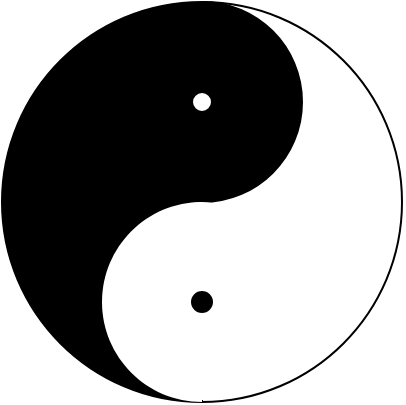 <mxfile version="13.5.3" type="github" pages="9">
  <diagram id="omDwVuX39mqIUkGYAso9" name="太极图">
    <mxGraphModel dx="1422" dy="761" grid="1" gridSize="10" guides="1" tooltips="1" connect="1" arrows="1" fold="1" page="1" pageScale="1" pageWidth="1920" pageHeight="1200" math="0" shadow="0">
      <root>
        <mxCell id="0" />
        <mxCell id="1" parent="0" />
        <mxCell id="Zuqsj9HiBK9jqrRnvtF8-1" value="" style="group" parent="1" vertex="1" connectable="0">
          <mxGeometry x="80" y="40" width="200" height="200" as="geometry" />
        </mxCell>
        <mxCell id="Zuqsj9HiBK9jqrRnvtF8-2" value="" style="verticalLabelPosition=bottom;verticalAlign=top;html=1;shape=mxgraph.basic.half_circle;fillColor=#FFFFFF;direction=north;strokeColor=#000000;" parent="Zuqsj9HiBK9jqrRnvtF8-1" vertex="1">
          <mxGeometry x="100" width="100" height="200" as="geometry" />
        </mxCell>
        <mxCell id="Zuqsj9HiBK9jqrRnvtF8-3" value="" style="verticalLabelPosition=bottom;verticalAlign=top;html=1;shape=mxgraph.basic.half_circle;fillColor=#000000;direction=south;" parent="Zuqsj9HiBK9jqrRnvtF8-1" vertex="1">
          <mxGeometry width="100" height="200" as="geometry" />
        </mxCell>
        <mxCell id="Zuqsj9HiBK9jqrRnvtF8-4" value="" style="endArrow=none;dashed=1;html=1;" parent="Zuqsj9HiBK9jqrRnvtF8-1" edge="1">
          <mxGeometry width="50" height="50" relative="1" as="geometry">
            <mxPoint x="49.75" y="140" as="sourcePoint" />
            <mxPoint x="49.75" y="140" as="targetPoint" />
          </mxGeometry>
        </mxCell>
        <mxCell id="Zuqsj9HiBK9jqrRnvtF8-5" value="" style="verticalLabelPosition=bottom;verticalAlign=top;html=1;shape=mxgraph.basic.half_circle;fillColor=#000000;direction=north;" parent="Zuqsj9HiBK9jqrRnvtF8-1" vertex="1">
          <mxGeometry x="100" width="50" height="100" as="geometry" />
        </mxCell>
        <mxCell id="Zuqsj9HiBK9jqrRnvtF8-6" value="" style="verticalLabelPosition=bottom;verticalAlign=top;html=1;shape=mxgraph.basic.half_circle;fillColor=#FFFFFF;direction=south;strokeColor=none;" parent="Zuqsj9HiBK9jqrRnvtF8-1" vertex="1">
          <mxGeometry x="50" y="100" width="50" height="100" as="geometry" />
        </mxCell>
        <mxCell id="Zuqsj9HiBK9jqrRnvtF8-7" value="" style="ellipse;whiteSpace=wrap;html=1;aspect=fixed;" parent="Zuqsj9HiBK9jqrRnvtF8-1" vertex="1">
          <mxGeometry x="95" y="45" width="10" height="10" as="geometry" />
        </mxCell>
        <mxCell id="Zuqsj9HiBK9jqrRnvtF8-8" value="" style="ellipse;whiteSpace=wrap;html=1;aspect=fixed;strokeColor=none;fillColor=#FFFFFF;" parent="Zuqsj9HiBK9jqrRnvtF8-1" vertex="1">
          <mxGeometry x="75" y="149" width="50" height="50" as="geometry" />
        </mxCell>
        <mxCell id="Zuqsj9HiBK9jqrRnvtF8-9" value="" style="ellipse;whiteSpace=wrap;html=1;aspect=fixed;strokeColor=none;fillColor=#FFFFFF;" parent="Zuqsj9HiBK9jqrRnvtF8-1" vertex="1">
          <mxGeometry x="75" y="100" width="50" height="50" as="geometry" />
        </mxCell>
        <mxCell id="Zuqsj9HiBK9jqrRnvtF8-10" value="" style="ellipse;whiteSpace=wrap;html=1;aspect=fixed;fillColor=#000000;" parent="Zuqsj9HiBK9jqrRnvtF8-1" vertex="1">
          <mxGeometry x="95" y="145" width="10" height="10" as="geometry" />
        </mxCell>
      </root>
    </mxGraphModel>
  </diagram>
  <diagram id="fjFDqfXauCQfnjHfFs87" name="Page-2">
    <mxGraphModel dx="1422" dy="761" grid="1" gridSize="10" guides="1" tooltips="1" connect="1" arrows="1" fold="1" page="1" pageScale="1" pageWidth="1920" pageHeight="1200" math="0" shadow="0">
      <root>
        <mxCell id="chQNSu7xCShgCPtltvOy-0" />
        <mxCell id="chQNSu7xCShgCPtltvOy-1" parent="chQNSu7xCShgCPtltvOy-0" />
        <mxCell id="mWuQjWbJ8XSNbEWzJ-N2-2" value="" style="edgeStyle=orthogonalEdgeStyle;rounded=0;orthogonalLoop=1;jettySize=auto;html=1;" parent="chQNSu7xCShgCPtltvOy-1" source="mWuQjWbJ8XSNbEWzJ-N2-0" target="mWuQjWbJ8XSNbEWzJ-N2-1" edge="1">
          <mxGeometry relative="1" as="geometry" />
        </mxCell>
        <mxCell id="mWuQjWbJ8XSNbEWzJ-N2-0" value="用户" style="ellipse;whiteSpace=wrap;html=1;" parent="chQNSu7xCShgCPtltvOy-1" vertex="1">
          <mxGeometry x="200" y="80" width="120" height="80" as="geometry" />
        </mxCell>
        <mxCell id="mWuQjWbJ8XSNbEWzJ-N2-4" value="" style="edgeStyle=orthogonalEdgeStyle;rounded=0;orthogonalLoop=1;jettySize=auto;html=1;" parent="chQNSu7xCShgCPtltvOy-1" source="mWuQjWbJ8XSNbEWzJ-N2-1" target="mWuQjWbJ8XSNbEWzJ-N2-3" edge="1">
          <mxGeometry relative="1" as="geometry" />
        </mxCell>
        <mxCell id="mWuQjWbJ8XSNbEWzJ-N2-1" value="角色" style="ellipse;whiteSpace=wrap;html=1;" parent="chQNSu7xCShgCPtltvOy-1" vertex="1">
          <mxGeometry x="400" y="80" width="120" height="80" as="geometry" />
        </mxCell>
        <mxCell id="mWuQjWbJ8XSNbEWzJ-N2-3" value="权限" style="ellipse;whiteSpace=wrap;html=1;" parent="chQNSu7xCShgCPtltvOy-1" vertex="1">
          <mxGeometry x="600" y="80" width="120" height="80" as="geometry" />
        </mxCell>
      </root>
    </mxGraphModel>
  </diagram>
  <diagram id="bzpfsslASMYhpMGigddS" name="Page-3">
    <mxGraphModel dx="1422" dy="761" grid="1" gridSize="10" guides="1" tooltips="1" connect="1" arrows="1" fold="1" page="1" pageScale="1" pageWidth="1920" pageHeight="1200" math="0" shadow="0">
      <root>
        <mxCell id="g6MWk0P1Ib2BXw7GA0SW-0" />
        <mxCell id="g6MWk0P1Ib2BXw7GA0SW-1" parent="g6MWk0P1Ib2BXw7GA0SW-0" />
        <mxCell id="udI1AOM0dz0MKd6NGxgb-0" value="" style="edgeStyle=orthogonalEdgeStyle;rounded=0;orthogonalLoop=1;jettySize=auto;html=1;" parent="g6MWk0P1Ib2BXw7GA0SW-1" source="udI1AOM0dz0MKd6NGxgb-1" target="udI1AOM0dz0MKd6NGxgb-3" edge="1">
          <mxGeometry relative="1" as="geometry" />
        </mxCell>
        <mxCell id="udI1AOM0dz0MKd6NGxgb-1" value="用户" style="ellipse;whiteSpace=wrap;html=1;" parent="g6MWk0P1Ib2BXw7GA0SW-1" vertex="1">
          <mxGeometry x="80" y="80" width="120" height="80" as="geometry" />
        </mxCell>
        <mxCell id="udI1AOM0dz0MKd6NGxgb-2" value="" style="edgeStyle=orthogonalEdgeStyle;rounded=0;orthogonalLoop=1;jettySize=auto;html=1;" parent="g6MWk0P1Ib2BXw7GA0SW-1" source="udI1AOM0dz0MKd6NGxgb-3" target="udI1AOM0dz0MKd6NGxgb-4" edge="1">
          <mxGeometry relative="1" as="geometry" />
        </mxCell>
        <mxCell id="udI1AOM0dz0MKd6NGxgb-3" value="角色" style="ellipse;whiteSpace=wrap;html=1;" parent="g6MWk0P1Ib2BXw7GA0SW-1" vertex="1">
          <mxGeometry x="280" y="80" width="120" height="80" as="geometry" />
        </mxCell>
        <mxCell id="udI1AOM0dz0MKd6NGxgb-4" value="" style="ellipse;whiteSpace=wrap;html=1;" parent="g6MWk0P1Ib2BXw7GA0SW-1" vertex="1">
          <mxGeometry x="480" y="65" width="210" height="110" as="geometry" />
        </mxCell>
        <mxCell id="udI1AOM0dz0MKd6NGxgb-5" value="操作" style="ellipse;whiteSpace=wrap;html=1;" parent="g6MWk0P1Ib2BXw7GA0SW-1" vertex="1">
          <mxGeometry x="490" y="95" width="80" height="50" as="geometry" />
        </mxCell>
        <mxCell id="udI1AOM0dz0MKd6NGxgb-6" value="对象" style="ellipse;whiteSpace=wrap;html=1;" parent="g6MWk0P1Ib2BXw7GA0SW-1" vertex="1">
          <mxGeometry x="600" y="95" width="80" height="50" as="geometry" />
        </mxCell>
        <mxCell id="udI1AOM0dz0MKd6NGxgb-7" value="权限" style="text;html=1;align=center;verticalAlign=middle;resizable=0;points=[];autosize=1;" parent="g6MWk0P1Ib2BXw7GA0SW-1" vertex="1">
          <mxGeometry x="565" y="75" width="40" height="20" as="geometry" />
        </mxCell>
      </root>
    </mxGraphModel>
  </diagram>
  <diagram id="RPm2NLQq9TiY82jRgI4L" name="Page-4">
    <mxGraphModel dx="1422" dy="712" grid="1" gridSize="10" guides="1" tooltips="1" connect="1" arrows="1" fold="1" page="1" pageScale="1" pageWidth="1920" pageHeight="1200" math="0" shadow="0">
      <root>
        <mxCell id="HJw9diDGHiTSo1uB0VOQ-0" />
        <mxCell id="HJw9diDGHiTSo1uB0VOQ-1" parent="HJw9diDGHiTSo1uB0VOQ-0" />
        <mxCell id="HJw9diDGHiTSo1uB0VOQ-4" value="" style="edgeStyle=orthogonalEdgeStyle;rounded=0;orthogonalLoop=1;jettySize=auto;html=1;" edge="1" parent="HJw9diDGHiTSo1uB0VOQ-1" source="HJw9diDGHiTSo1uB0VOQ-2" target="HJw9diDGHiTSo1uB0VOQ-3">
          <mxGeometry relative="1" as="geometry" />
        </mxCell>
        <mxCell id="HJw9diDGHiTSo1uB0VOQ-2" value="进货单" style="rounded=0;whiteSpace=wrap;html=1;" vertex="1" parent="HJw9diDGHiTSo1uB0VOQ-1">
          <mxGeometry x="120" y="160" width="120" height="60" as="geometry" />
        </mxCell>
        <mxCell id="HJw9diDGHiTSo1uB0VOQ-6" value="" style="edgeStyle=orthogonalEdgeStyle;rounded=0;orthogonalLoop=1;jettySize=auto;html=1;exitX=0;exitY=0.5;exitDx=0;exitDy=0;entryX=0;entryY=0.5;entryDx=0;entryDy=0;" edge="1" parent="HJw9diDGHiTSo1uB0VOQ-1" source="HJw9diDGHiTSo1uB0VOQ-3" target="HJw9diDGHiTSo1uB0VOQ-5">
          <mxGeometry relative="1" as="geometry" />
        </mxCell>
        <mxCell id="HJw9diDGHiTSo1uB0VOQ-8" value="" style="edgeStyle=orthogonalEdgeStyle;rounded=0;orthogonalLoop=1;jettySize=auto;html=1;entryX=-0.008;entryY=0.383;entryDx=0;entryDy=0;entryPerimeter=0;exitX=1;exitY=0.5;exitDx=0;exitDy=0;" edge="1" parent="HJw9diDGHiTSo1uB0VOQ-1" source="HJw9diDGHiTSo1uB0VOQ-3" target="HJw9diDGHiTSo1uB0VOQ-7">
          <mxGeometry relative="1" as="geometry" />
        </mxCell>
        <mxCell id="HJw9diDGHiTSo1uB0VOQ-3" value="仓库数据" style="shape=cylinder;whiteSpace=wrap;html=1;boundedLbl=1;backgroundOutline=1;rounded=0;direction=south;" vertex="1" parent="HJw9diDGHiTSo1uB0VOQ-1">
          <mxGeometry x="340" y="160" width="140" height="60" as="geometry" />
        </mxCell>
        <mxCell id="HJw9diDGHiTSo1uB0VOQ-5" value="进货退货" style="whiteSpace=wrap;html=1;rounded=0;" vertex="1" parent="HJw9diDGHiTSo1uB0VOQ-1">
          <mxGeometry x="520" y="80" width="120" height="60" as="geometry" />
        </mxCell>
        <mxCell id="HJw9diDGHiTSo1uB0VOQ-7" value="付款单" style="whiteSpace=wrap;html=1;rounded=0;" vertex="1" parent="HJw9diDGHiTSo1uB0VOQ-1">
          <mxGeometry x="520" y="240" width="120" height="60" as="geometry" />
        </mxCell>
      </root>
    </mxGraphModel>
  </diagram>
  <diagram id="54kS9LgMpR4vph_Ea9EH" name="Page-5">
    <mxGraphModel dx="1422" dy="712" grid="1" gridSize="10" guides="1" tooltips="1" connect="1" arrows="1" fold="1" page="1" pageScale="1" pageWidth="1920" pageHeight="1200" math="0" shadow="0">
      <root>
        <mxCell id="Uskq1t2phX1V27pnePt2-0" />
        <mxCell id="Uskq1t2phX1V27pnePt2-1" parent="Uskq1t2phX1V27pnePt2-0" />
        <mxCell id="wGiZhnP5JODjkrc-XuKQ-0" value="" style="edgeStyle=orthogonalEdgeStyle;rounded=0;orthogonalLoop=1;jettySize=auto;html=1;" edge="1" parent="Uskq1t2phX1V27pnePt2-1" source="wGiZhnP5JODjkrc-XuKQ-1" target="wGiZhnP5JODjkrc-XuKQ-4">
          <mxGeometry relative="1" as="geometry" />
        </mxCell>
        <mxCell id="wGiZhnP5JODjkrc-XuKQ-1" value="销售单" style="rounded=0;whiteSpace=wrap;html=1;" vertex="1" parent="Uskq1t2phX1V27pnePt2-1">
          <mxGeometry x="120" y="160" width="120" height="60" as="geometry" />
        </mxCell>
        <mxCell id="wGiZhnP5JODjkrc-XuKQ-2" value="" style="edgeStyle=orthogonalEdgeStyle;rounded=0;orthogonalLoop=1;jettySize=auto;html=1;exitX=0;exitY=0.5;exitDx=0;exitDy=0;entryX=0;entryY=0.5;entryDx=0;entryDy=0;" edge="1" parent="Uskq1t2phX1V27pnePt2-1" source="wGiZhnP5JODjkrc-XuKQ-4" target="wGiZhnP5JODjkrc-XuKQ-5">
          <mxGeometry relative="1" as="geometry" />
        </mxCell>
        <mxCell id="wGiZhnP5JODjkrc-XuKQ-3" value="" style="edgeStyle=orthogonalEdgeStyle;rounded=0;orthogonalLoop=1;jettySize=auto;html=1;entryX=-0.008;entryY=0.383;entryDx=0;entryDy=0;entryPerimeter=0;exitX=1;exitY=0.5;exitDx=0;exitDy=0;" edge="1" parent="Uskq1t2phX1V27pnePt2-1" source="wGiZhnP5JODjkrc-XuKQ-4" target="wGiZhnP5JODjkrc-XuKQ-6">
          <mxGeometry relative="1" as="geometry" />
        </mxCell>
        <mxCell id="wGiZhnP5JODjkrc-XuKQ-4" value="仓库数据" style="shape=cylinder;whiteSpace=wrap;html=1;boundedLbl=1;backgroundOutline=1;rounded=0;direction=south;" vertex="1" parent="Uskq1t2phX1V27pnePt2-1">
          <mxGeometry x="340" y="160" width="140" height="60" as="geometry" />
        </mxCell>
        <mxCell id="wGiZhnP5JODjkrc-XuKQ-5" value="销售退货" style="whiteSpace=wrap;html=1;rounded=0;" vertex="1" parent="Uskq1t2phX1V27pnePt2-1">
          <mxGeometry x="520" y="80" width="120" height="60" as="geometry" />
        </mxCell>
        <mxCell id="wGiZhnP5JODjkrc-XuKQ-6" value="收款单" style="whiteSpace=wrap;html=1;rounded=0;" vertex="1" parent="Uskq1t2phX1V27pnePt2-1">
          <mxGeometry x="520" y="240" width="120" height="60" as="geometry" />
        </mxCell>
      </root>
    </mxGraphModel>
  </diagram>
  <diagram id="RTLV1EpN7vQiKuvlozGX" name="Page-6">
    <mxGraphModel dx="1422" dy="712" grid="1" gridSize="10" guides="1" tooltips="1" connect="1" arrows="1" fold="1" page="1" pageScale="1" pageWidth="1920" pageHeight="1200" math="0" shadow="0">
      <root>
        <mxCell id="CWbgUdvYmcko6TUtH-JA-0" />
        <mxCell id="CWbgUdvYmcko6TUtH-JA-1" parent="CWbgUdvYmcko6TUtH-JA-0" />
        <mxCell id="CWbgUdvYmcko6TUtH-JA-2" value="" style="edgeStyle=orthogonalEdgeStyle;rounded=0;orthogonalLoop=1;jettySize=auto;html=1;" edge="1" parent="CWbgUdvYmcko6TUtH-JA-1" source="CWbgUdvYmcko6TUtH-JA-3" target="CWbgUdvYmcko6TUtH-JA-6">
          <mxGeometry relative="1" as="geometry" />
        </mxCell>
        <mxCell id="CWbgUdvYmcko6TUtH-JA-3" value="进货单" style="rounded=0;whiteSpace=wrap;html=1;" vertex="1" parent="CWbgUdvYmcko6TUtH-JA-1">
          <mxGeometry x="120" y="160" width="120" height="60" as="geometry" />
        </mxCell>
        <mxCell id="CWbgUdvYmcko6TUtH-JA-4" value="" style="edgeStyle=orthogonalEdgeStyle;rounded=0;orthogonalLoop=1;jettySize=auto;html=1;exitX=0;exitY=0.5;exitDx=0;exitDy=0;entryX=0;entryY=0.5;entryDx=0;entryDy=0;" edge="1" parent="CWbgUdvYmcko6TUtH-JA-1" source="CWbgUdvYmcko6TUtH-JA-6" target="CWbgUdvYmcko6TUtH-JA-7">
          <mxGeometry relative="1" as="geometry" />
        </mxCell>
        <mxCell id="CWbgUdvYmcko6TUtH-JA-5" value="" style="edgeStyle=orthogonalEdgeStyle;rounded=0;orthogonalLoop=1;jettySize=auto;html=1;entryX=-0.008;entryY=0.383;entryDx=0;entryDy=0;entryPerimeter=0;exitX=1;exitY=0.5;exitDx=0;exitDy=0;" edge="1" parent="CWbgUdvYmcko6TUtH-JA-1" source="CWbgUdvYmcko6TUtH-JA-6" target="CWbgUdvYmcko6TUtH-JA-8">
          <mxGeometry relative="1" as="geometry" />
        </mxCell>
        <mxCell id="CWbgUdvYmcko6TUtH-JA-6" value="仓库数据" style="shape=cylinder;whiteSpace=wrap;html=1;boundedLbl=1;backgroundOutline=1;rounded=0;direction=south;" vertex="1" parent="CWbgUdvYmcko6TUtH-JA-1">
          <mxGeometry x="340" y="160" width="140" height="60" as="geometry" />
        </mxCell>
        <mxCell id="CWbgUdvYmcko6TUtH-JA-7" value="进货退货" style="whiteSpace=wrap;html=1;rounded=0;" vertex="1" parent="CWbgUdvYmcko6TUtH-JA-1">
          <mxGeometry x="520" y="80" width="120" height="60" as="geometry" />
        </mxCell>
        <mxCell id="CWbgUdvYmcko6TUtH-JA-8" value="付款单" style="whiteSpace=wrap;html=1;rounded=0;" vertex="1" parent="CWbgUdvYmcko6TUtH-JA-1">
          <mxGeometry x="520" y="240" width="120" height="60" as="geometry" />
        </mxCell>
      </root>
    </mxGraphModel>
  </diagram>
  <diagram id="V9_ECAcnrPAhpw4-EpwV" name="Page-7">
    <mxGraphModel dx="1422" dy="712" grid="1" gridSize="10" guides="1" tooltips="1" connect="1" arrows="1" fold="1" page="1" pageScale="1" pageWidth="1920" pageHeight="1200" math="0" shadow="0">
      <root>
        <mxCell id="TgzauZUY9rHOeN1-SesN-0" />
        <mxCell id="TgzauZUY9rHOeN1-SesN-1" parent="TgzauZUY9rHOeN1-SesN-0" />
        <mxCell id="TgzauZUY9rHOeN1-SesN-2" value="" style="edgeStyle=orthogonalEdgeStyle;rounded=0;orthogonalLoop=1;jettySize=auto;html=1;" edge="1" parent="TgzauZUY9rHOeN1-SesN-1" source="TgzauZUY9rHOeN1-SesN-3" target="TgzauZUY9rHOeN1-SesN-6">
          <mxGeometry relative="1" as="geometry" />
        </mxCell>
        <mxCell id="TgzauZUY9rHOeN1-SesN-3" value="进货单" style="rounded=0;whiteSpace=wrap;html=1;" vertex="1" parent="TgzauZUY9rHOeN1-SesN-1">
          <mxGeometry x="120" y="160" width="120" height="60" as="geometry" />
        </mxCell>
        <mxCell id="TgzauZUY9rHOeN1-SesN-4" value="" style="edgeStyle=orthogonalEdgeStyle;rounded=0;orthogonalLoop=1;jettySize=auto;html=1;exitX=0;exitY=0.5;exitDx=0;exitDy=0;entryX=0;entryY=0.5;entryDx=0;entryDy=0;" edge="1" parent="TgzauZUY9rHOeN1-SesN-1" source="TgzauZUY9rHOeN1-SesN-6" target="TgzauZUY9rHOeN1-SesN-7">
          <mxGeometry relative="1" as="geometry" />
        </mxCell>
        <mxCell id="TgzauZUY9rHOeN1-SesN-5" value="" style="edgeStyle=orthogonalEdgeStyle;rounded=0;orthogonalLoop=1;jettySize=auto;html=1;entryX=-0.008;entryY=0.383;entryDx=0;entryDy=0;entryPerimeter=0;exitX=1;exitY=0.5;exitDx=0;exitDy=0;" edge="1" parent="TgzauZUY9rHOeN1-SesN-1" source="TgzauZUY9rHOeN1-SesN-6" target="TgzauZUY9rHOeN1-SesN-8">
          <mxGeometry relative="1" as="geometry" />
        </mxCell>
        <mxCell id="TgzauZUY9rHOeN1-SesN-6" value="仓库数据" style="shape=cylinder;whiteSpace=wrap;html=1;boundedLbl=1;backgroundOutline=1;rounded=0;direction=south;" vertex="1" parent="TgzauZUY9rHOeN1-SesN-1">
          <mxGeometry x="340" y="160" width="140" height="60" as="geometry" />
        </mxCell>
        <mxCell id="TgzauZUY9rHOeN1-SesN-7" value="进货退货" style="whiteSpace=wrap;html=1;rounded=0;" vertex="1" parent="TgzauZUY9rHOeN1-SesN-1">
          <mxGeometry x="520" y="80" width="120" height="60" as="geometry" />
        </mxCell>
        <mxCell id="TgzauZUY9rHOeN1-SesN-8" value="付款单" style="whiteSpace=wrap;html=1;rounded=0;" vertex="1" parent="TgzauZUY9rHOeN1-SesN-1">
          <mxGeometry x="520" y="240" width="120" height="60" as="geometry" />
        </mxCell>
      </root>
    </mxGraphModel>
  </diagram>
  <diagram id="OuyJN7TYmX32PE2I-qnB" name="Page-8">
    <mxGraphModel dx="1422" dy="712" grid="1" gridSize="10" guides="1" tooltips="1" connect="1" arrows="1" fold="1" page="1" pageScale="1" pageWidth="1920" pageHeight="1200" math="0" shadow="0">
      <root>
        <mxCell id="j-0yvsG8cNtESgCgaO8e-0" />
        <mxCell id="j-0yvsG8cNtESgCgaO8e-1" parent="j-0yvsG8cNtESgCgaO8e-0" />
        <mxCell id="HKUQAAers-AIQGUzLApT-0" value="" style="edgeStyle=orthogonalEdgeStyle;rounded=0;orthogonalLoop=1;jettySize=auto;html=1;startArrow=classic;startFill=1;endArrow=none;endFill=0;" edge="1" parent="j-0yvsG8cNtESgCgaO8e-1" source="HKUQAAers-AIQGUzLApT-1" target="HKUQAAers-AIQGUzLApT-4">
          <mxGeometry relative="1" as="geometry" />
        </mxCell>
        <mxCell id="HKUQAAers-AIQGUzLApT-1" value="销售单" style="rounded=0;whiteSpace=wrap;html=1;" vertex="1" parent="j-0yvsG8cNtESgCgaO8e-1">
          <mxGeometry x="120" y="160" width="120" height="60" as="geometry" />
        </mxCell>
        <mxCell id="HKUQAAers-AIQGUzLApT-2" value="" style="edgeStyle=orthogonalEdgeStyle;rounded=0;orthogonalLoop=1;jettySize=auto;html=1;exitX=0;exitY=0.5;exitDx=0;exitDy=0;entryX=0;entryY=0.5;entryDx=0;entryDy=0;startArrow=classic;startFill=1;endArrow=none;endFill=0;" edge="1" parent="j-0yvsG8cNtESgCgaO8e-1" source="HKUQAAers-AIQGUzLApT-4" target="HKUQAAers-AIQGUzLApT-5">
          <mxGeometry relative="1" as="geometry" />
        </mxCell>
        <mxCell id="HKUQAAers-AIQGUzLApT-3" value="" style="edgeStyle=orthogonalEdgeStyle;rounded=0;orthogonalLoop=1;jettySize=auto;html=1;entryX=-0.008;entryY=0.383;entryDx=0;entryDy=0;entryPerimeter=0;exitX=1;exitY=0.5;exitDx=0;exitDy=0;startArrow=classic;startFill=1;endArrow=none;endFill=0;" edge="1" parent="j-0yvsG8cNtESgCgaO8e-1" source="HKUQAAers-AIQGUzLApT-4" target="HKUQAAers-AIQGUzLApT-6">
          <mxGeometry relative="1" as="geometry" />
        </mxCell>
        <mxCell id="HKUQAAers-AIQGUzLApT-4" value="仓库数据" style="shape=cylinder;whiteSpace=wrap;html=1;boundedLbl=1;backgroundOutline=1;rounded=0;direction=south;" vertex="1" parent="j-0yvsG8cNtESgCgaO8e-1">
          <mxGeometry x="340" y="160" width="140" height="60" as="geometry" />
        </mxCell>
        <mxCell id="HKUQAAers-AIQGUzLApT-5" value="销售退货" style="whiteSpace=wrap;html=1;rounded=0;" vertex="1" parent="j-0yvsG8cNtESgCgaO8e-1">
          <mxGeometry x="520" y="80" width="120" height="60" as="geometry" />
        </mxCell>
        <mxCell id="HKUQAAers-AIQGUzLApT-6" value="收款单" style="whiteSpace=wrap;html=1;rounded=0;" vertex="1" parent="j-0yvsG8cNtESgCgaO8e-1">
          <mxGeometry x="520" y="240" width="120" height="60" as="geometry" />
        </mxCell>
      </root>
    </mxGraphModel>
  </diagram>
  <diagram id="fOJitCwq8mnnTB8BRZpS" name="Page-9">
    <mxGraphModel dx="1422" dy="712" grid="1" gridSize="10" guides="1" tooltips="1" connect="1" arrows="1" fold="1" page="1" pageScale="1" pageWidth="1920" pageHeight="1200" math="0" shadow="0">
      <root>
        <mxCell id="T5D154CPkYqFu7Ag23jj-0" />
        <mxCell id="T5D154CPkYqFu7Ag23jj-1" parent="T5D154CPkYqFu7Ag23jj-0" />
        <mxCell id="T5D154CPkYqFu7Ag23jj-7" value="" style="edgeStyle=orthogonalEdgeStyle;rounded=0;orthogonalLoop=1;jettySize=auto;html=1;startArrow=none;startFill=0;endArrow=classic;endFill=1;" edge="1" parent="T5D154CPkYqFu7Ag23jj-1" source="T5D154CPkYqFu7Ag23jj-2" target="T5D154CPkYqFu7Ag23jj-6">
          <mxGeometry relative="1" as="geometry" />
        </mxCell>
        <mxCell id="T5D154CPkYqFu7Ag23jj-2" value="身份者验证" style="ellipse;whiteSpace=wrap;html=1;" vertex="1" parent="T5D154CPkYqFu7Ag23jj-1">
          <mxGeometry x="170" y="150" width="120" height="80" as="geometry" />
        </mxCell>
        <mxCell id="T5D154CPkYqFu7Ag23jj-9" value="" style="edgeStyle=orthogonalEdgeStyle;rounded=0;orthogonalLoop=1;jettySize=auto;html=1;startArrow=none;startFill=0;endArrow=classic;endFill=1;exitX=0.5;exitY=0;exitDx=0;exitDy=0;entryX=0;entryY=0.5;entryDx=0;entryDy=0;" edge="1" parent="T5D154CPkYqFu7Ag23jj-1" source="T5D154CPkYqFu7Ag23jj-6" target="T5D154CPkYqFu7Ag23jj-8">
          <mxGeometry relative="1" as="geometry" />
        </mxCell>
        <mxCell id="T5D154CPkYqFu7Ag23jj-11" value="" style="edgeStyle=orthogonalEdgeStyle;rounded=0;orthogonalLoop=1;jettySize=auto;html=1;startArrow=none;startFill=0;endArrow=classic;endFill=1;entryX=0;entryY=0.5;entryDx=0;entryDy=0;exitX=0.5;exitY=1;exitDx=0;exitDy=0;" edge="1" parent="T5D154CPkYqFu7Ag23jj-1" source="T5D154CPkYqFu7Ag23jj-6" target="T5D154CPkYqFu7Ag23jj-10">
          <mxGeometry relative="1" as="geometry" />
        </mxCell>
        <mxCell id="T5D154CPkYqFu7Ag23jj-6" value="投票" style="ellipse;whiteSpace=wrap;html=1;" vertex="1" parent="T5D154CPkYqFu7Ag23jj-1">
          <mxGeometry x="370" y="150" width="120" height="80" as="geometry" />
        </mxCell>
        <mxCell id="T5D154CPkYqFu7Ag23jj-8" value="查看投票结果" style="ellipse;whiteSpace=wrap;html=1;" vertex="1" parent="T5D154CPkYqFu7Ag23jj-1">
          <mxGeometry x="520" y="60" width="120" height="80" as="geometry" />
        </mxCell>
        <mxCell id="T5D154CPkYqFu7Ag23jj-10" value="查看投票统计结果" style="ellipse;whiteSpace=wrap;html=1;" vertex="1" parent="T5D154CPkYqFu7Ag23jj-1">
          <mxGeometry x="520" y="240" width="120" height="80" as="geometry" />
        </mxCell>
      </root>
    </mxGraphModel>
  </diagram>
</mxfile>
